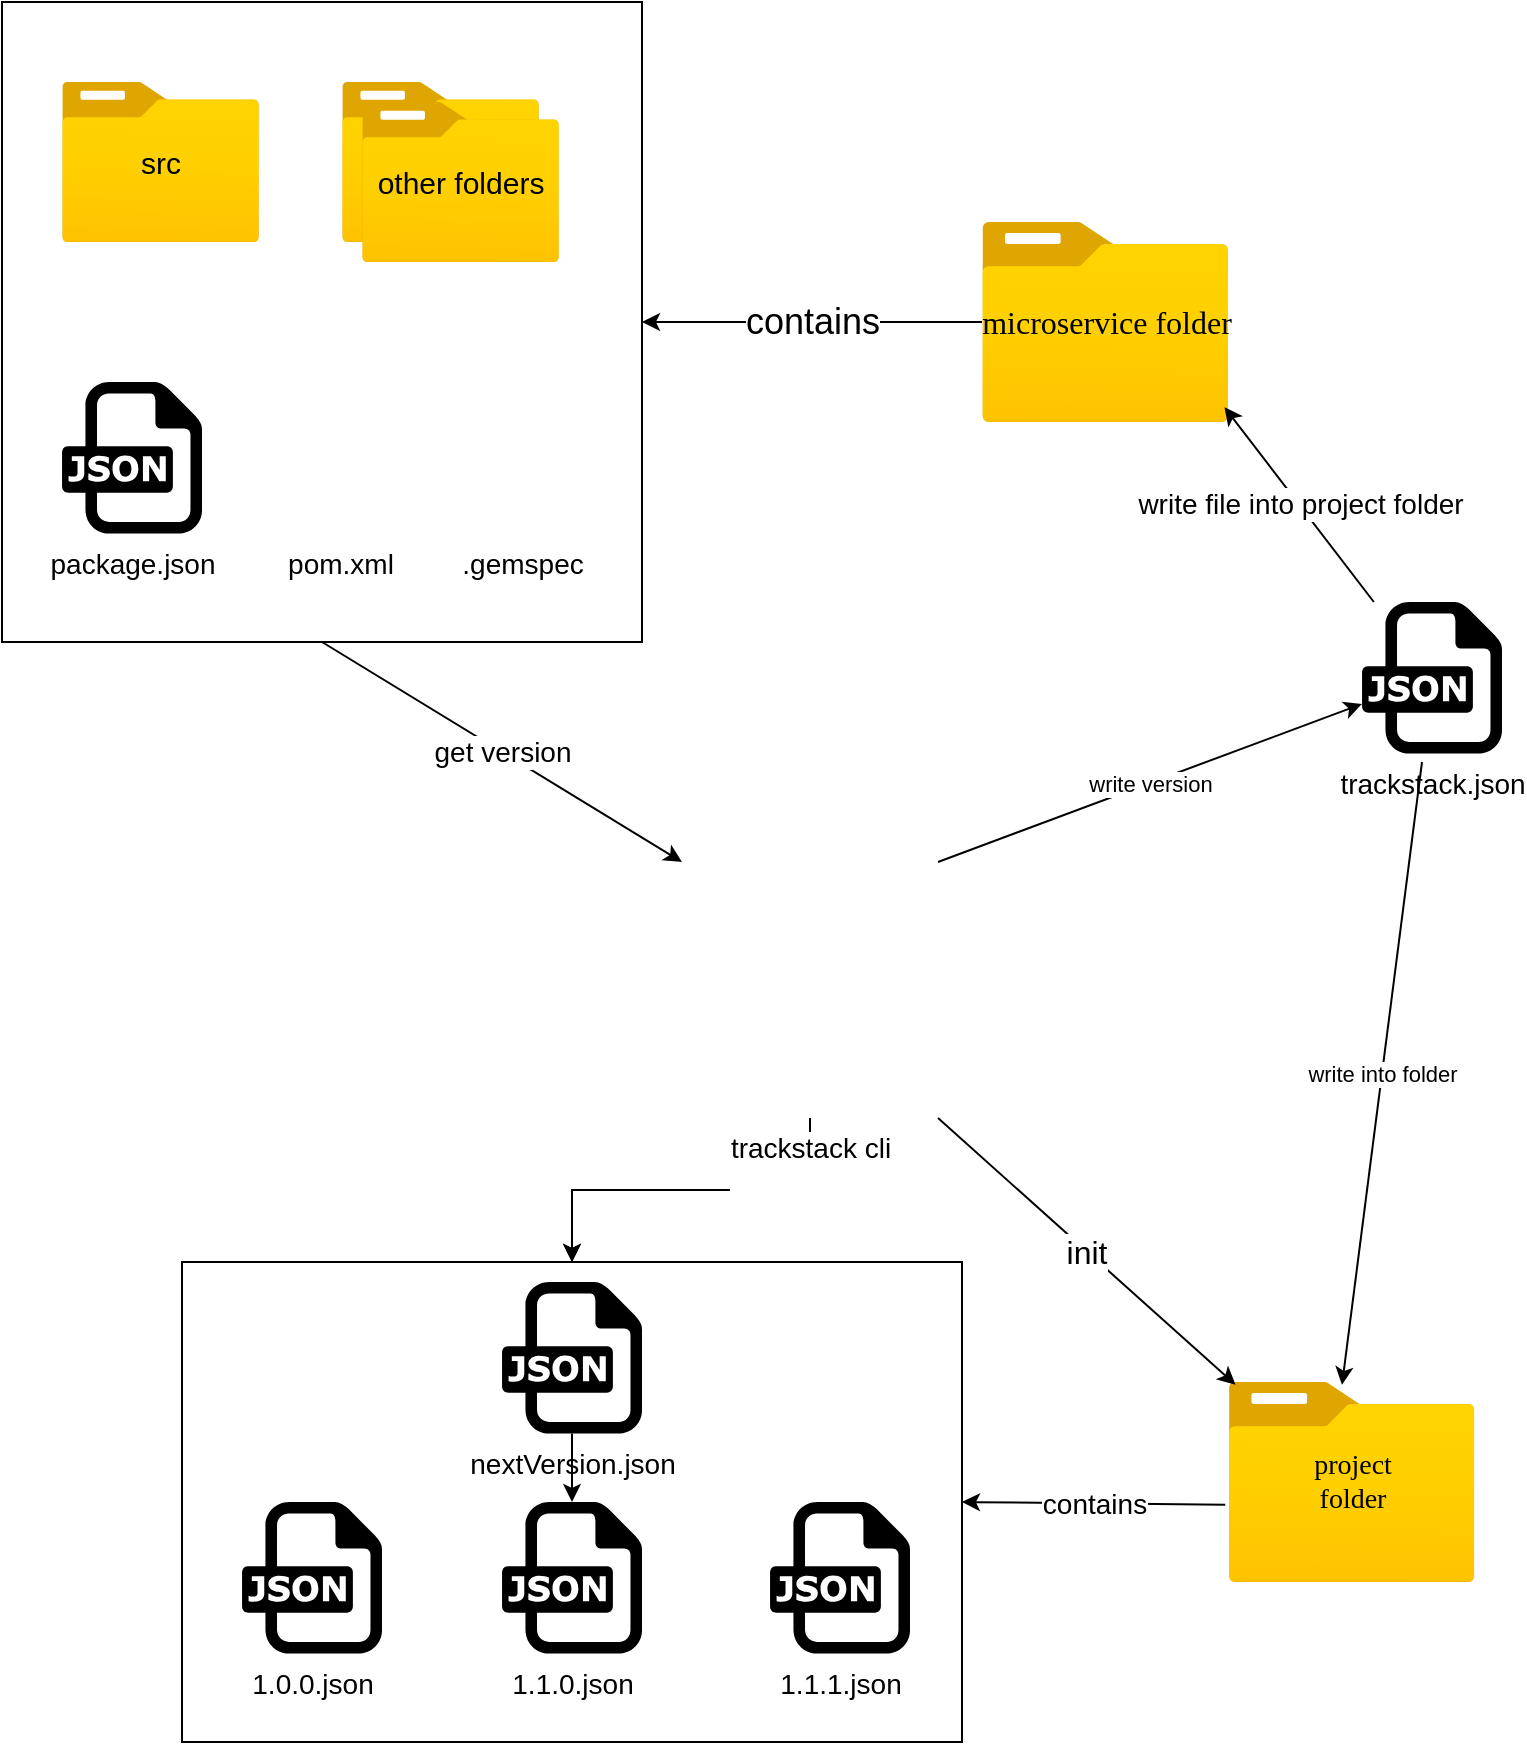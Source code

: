 <mxfile version="24.5.2" type="device">
  <diagram name="‫עמוד-1‬" id="CQrPFYXkgpnJv0QL5zif">
    <mxGraphModel dx="794" dy="447" grid="1" gridSize="10" guides="1" tooltips="1" connect="1" arrows="1" fold="1" page="1" pageScale="1" pageWidth="827" pageHeight="1169" math="0" shadow="0">
      <root>
        <mxCell id="0" />
        <mxCell id="1" parent="0" />
        <mxCell id="LWafYORUtE3vk9QtDNV3-1" value="&lt;font face=&quot;Georgia&quot; style=&quot;font-size: 16px;&quot;&gt;microservice folder&lt;/font&gt;" style="image;aspect=fixed;html=1;points=[];align=center;fontSize=12;image=img/lib/azure2/general/Folder_Blank.svg;labelPosition=center;verticalLabelPosition=middle;verticalAlign=middle;labelBackgroundColor=none;" parent="1" vertex="1">
          <mxGeometry x="520" y="150" width="123.21" height="100" as="geometry" />
        </mxCell>
        <mxCell id="LWafYORUtE3vk9QtDNV3-3" value="" style="rounded=0;whiteSpace=wrap;html=1;" parent="1" vertex="1">
          <mxGeometry x="30" y="40" width="320" height="320" as="geometry" />
        </mxCell>
        <mxCell id="LWafYORUtE3vk9QtDNV3-5" value="&lt;font style=&quot;font-size: 18px;&quot;&gt;contains&lt;/font&gt;" style="endArrow=classic;html=1;rounded=0;entryX=1;entryY=0.5;entryDx=0;entryDy=0;" parent="1" source="LWafYORUtE3vk9QtDNV3-1" target="LWafYORUtE3vk9QtDNV3-3" edge="1">
          <mxGeometry width="50" height="50" relative="1" as="geometry">
            <mxPoint x="380" y="270" as="sourcePoint" />
            <mxPoint x="430" y="220" as="targetPoint" />
          </mxGeometry>
        </mxCell>
        <mxCell id="LWafYORUtE3vk9QtDNV3-6" value="&lt;font style=&quot;font-size: 15px;&quot;&gt;src&lt;/font&gt;" style="image;aspect=fixed;html=1;points=[];align=center;fontSize=12;image=img/lib/azure2/general/Folder_Blank.svg;labelPosition=center;verticalLabelPosition=middle;verticalAlign=middle;labelBackgroundColor=none;" parent="1" vertex="1">
          <mxGeometry x="60" y="80" width="98.57" height="80" as="geometry" />
        </mxCell>
        <mxCell id="LWafYORUtE3vk9QtDNV3-8" value="" style="image;aspect=fixed;html=1;points=[];align=center;fontSize=12;image=img/lib/azure2/general/Folder_Blank.svg;" parent="1" vertex="1">
          <mxGeometry x="200" y="80" width="98.57" height="80" as="geometry" />
        </mxCell>
        <mxCell id="LWafYORUtE3vk9QtDNV3-7" value="&lt;span style=&quot;font-size: 15px;&quot;&gt;other folders&lt;/span&gt;" style="image;aspect=fixed;html=1;points=[];align=center;fontSize=12;image=img/lib/azure2/general/Folder_Blank.svg;labelPosition=center;verticalLabelPosition=middle;verticalAlign=middle;labelBackgroundColor=none;" parent="1" vertex="1">
          <mxGeometry x="210" y="90" width="98.57" height="80" as="geometry" />
        </mxCell>
        <mxCell id="LWafYORUtE3vk9QtDNV3-9" value="&lt;font style=&quot;font-size: 14px;&quot;&gt;package.json&lt;/font&gt;" style="dashed=0;outlineConnect=0;html=1;align=center;labelPosition=center;verticalLabelPosition=bottom;verticalAlign=top;shape=mxgraph.weblogos.json" parent="1" vertex="1">
          <mxGeometry x="60" y="230" width="70" height="75.8" as="geometry" />
        </mxCell>
        <mxCell id="LWafYORUtE3vk9QtDNV3-10" value="&lt;font style=&quot;font-size: 14px;&quot;&gt;pom.xml&lt;/font&gt;" style="shape=image;html=1;verticalAlign=top;verticalLabelPosition=bottom;labelBackgroundColor=#ffffff;imageAspect=0;aspect=fixed;image=https://cdn1.iconfinder.com/data/icons/bootstrap-vol-3/16/filetype-xml-128.png" parent="1" vertex="1">
          <mxGeometry x="158.57" y="225.8" width="80" height="80" as="geometry" />
        </mxCell>
        <mxCell id="LWafYORUtE3vk9QtDNV3-11" value="&lt;font style=&quot;font-size: 14px;&quot;&gt;.gemspec&lt;/font&gt;" style="shape=image;html=1;verticalAlign=top;verticalLabelPosition=bottom;labelBackgroundColor=#ffffff;imageAspect=0;aspect=fixed;image=https://cdn0.iconfinder.com/data/icons/octicons/1024/ruby-128.png" parent="1" vertex="1">
          <mxGeometry x="250" y="225.8" width="80" height="80" as="geometry" />
        </mxCell>
        <mxCell id="LWafYORUtE3vk9QtDNV3-29" value="" style="edgeStyle=orthogonalEdgeStyle;rounded=0;orthogonalLoop=1;jettySize=auto;html=1;" parent="1" source="LWafYORUtE3vk9QtDNV3-12" target="LWafYORUtE3vk9QtDNV3-20" edge="1">
          <mxGeometry relative="1" as="geometry" />
        </mxCell>
        <mxCell id="LWafYORUtE3vk9QtDNV3-30" value="" style="edgeStyle=orthogonalEdgeStyle;rounded=0;orthogonalLoop=1;jettySize=auto;html=1;" parent="1" source="LWafYORUtE3vk9QtDNV3-12" target="LWafYORUtE3vk9QtDNV3-20" edge="1">
          <mxGeometry relative="1" as="geometry" />
        </mxCell>
        <mxCell id="LWafYORUtE3vk9QtDNV3-12" value="&lt;font style=&quot;font-size: 14px;&quot;&gt;trackstack cli&lt;/font&gt;&lt;div&gt;&lt;font style=&quot;font-size: 14px;&quot;&gt;&lt;br&gt;&lt;/font&gt;&lt;/div&gt;" style="shape=image;html=1;verticalAlign=top;verticalLabelPosition=bottom;labelBackgroundColor=#ffffff;imageAspect=0;aspect=fixed;image=https://cdn2.iconfinder.com/data/icons/analytic-investment-and-balanced-scorecard/512/526_game_gamepad_joystick_play_playstation_game_design_development-128.png" parent="1" vertex="1">
          <mxGeometry x="370" y="470" width="128" height="128" as="geometry" />
        </mxCell>
        <mxCell id="LWafYORUtE3vk9QtDNV3-13" value="&lt;font style=&quot;font-size: 14px;&quot;&gt;get version&lt;/font&gt;" style="endArrow=classic;html=1;rounded=0;exitX=0.5;exitY=1;exitDx=0;exitDy=0;entryX=0;entryY=0;entryDx=0;entryDy=0;" parent="1" source="LWafYORUtE3vk9QtDNV3-3" target="LWafYORUtE3vk9QtDNV3-12" edge="1">
          <mxGeometry width="50" height="50" relative="1" as="geometry">
            <mxPoint x="260" y="500" as="sourcePoint" />
            <mxPoint x="310" y="450" as="targetPoint" />
          </mxGeometry>
        </mxCell>
        <mxCell id="LWafYORUtE3vk9QtDNV3-16" value="write version" style="endArrow=classic;html=1;rounded=0;exitX=1;exitY=0;exitDx=0;exitDy=0;" parent="1" source="LWafYORUtE3vk9QtDNV3-12" target="LWafYORUtE3vk9QtDNV3-15" edge="1">
          <mxGeometry width="50" height="50" relative="1" as="geometry">
            <mxPoint x="440" y="350" as="sourcePoint" />
            <mxPoint x="490" y="300" as="targetPoint" />
          </mxGeometry>
        </mxCell>
        <mxCell id="LWafYORUtE3vk9QtDNV3-17" value="&lt;font style=&quot;font-size: 14px;&quot;&gt;write file into project folder&lt;/font&gt;" style="endArrow=classic;html=1;rounded=0;entryX=0.984;entryY=0.926;entryDx=0;entryDy=0;entryPerimeter=0;" parent="1" source="LWafYORUtE3vk9QtDNV3-15" target="LWafYORUtE3vk9QtDNV3-1" edge="1">
          <mxGeometry width="50" height="50" relative="1" as="geometry">
            <mxPoint x="630" y="320" as="sourcePoint" />
            <mxPoint x="680" y="270" as="targetPoint" />
          </mxGeometry>
        </mxCell>
        <mxCell id="LWafYORUtE3vk9QtDNV3-18" value="&lt;div style=&quot;&quot;&gt;&lt;span style=&quot;font-family: Georgia; background-color: initial;&quot;&gt;&lt;font style=&quot;font-size: 14px;&quot;&gt;project&lt;/font&gt;&lt;/span&gt;&lt;/div&gt;&lt;div style=&quot;&quot;&gt;&lt;span style=&quot;font-family: Georgia; background-color: initial;&quot;&gt;&lt;font style=&quot;font-size: 14px;&quot;&gt;folder&lt;/font&gt;&lt;/span&gt;&lt;/div&gt;" style="image;aspect=fixed;html=1;points=[];align=center;fontSize=12;image=img/lib/azure2/general/Folder_Blank.svg;labelPosition=center;verticalLabelPosition=middle;verticalAlign=middle;labelBackgroundColor=none;" parent="1" vertex="1">
          <mxGeometry x="643.21" y="730" width="123.21" height="100" as="geometry" />
        </mxCell>
        <mxCell id="LWafYORUtE3vk9QtDNV3-19" value="write into folder" style="endArrow=classic;html=1;rounded=0;entryX=0.461;entryY=0.014;entryDx=0;entryDy=0;entryPerimeter=0;" parent="1" target="LWafYORUtE3vk9QtDNV3-18" edge="1">
          <mxGeometry width="50" height="50" relative="1" as="geometry">
            <mxPoint x="740" y="420" as="sourcePoint" />
            <mxPoint x="490" y="490" as="targetPoint" />
          </mxGeometry>
        </mxCell>
        <mxCell id="LWafYORUtE3vk9QtDNV3-15" value="&lt;font style=&quot;font-size: 14px;&quot;&gt;trackstack.json&lt;/font&gt;" style="dashed=0;outlineConnect=0;html=1;align=center;labelPosition=center;verticalLabelPosition=bottom;verticalAlign=top;shape=mxgraph.weblogos.json" parent="1" vertex="1">
          <mxGeometry x="710" y="340" width="70" height="75.8" as="geometry" />
        </mxCell>
        <mxCell id="LWafYORUtE3vk9QtDNV3-20" value="" style="rounded=0;whiteSpace=wrap;html=1;" parent="1" vertex="1">
          <mxGeometry x="120" y="670" width="390" height="240" as="geometry" />
        </mxCell>
        <mxCell id="en9-EnoqY9Ez1FSCvXuB-1" value="" style="edgeStyle=orthogonalEdgeStyle;rounded=0;orthogonalLoop=1;jettySize=auto;html=1;" edge="1" parent="1" source="LWafYORUtE3vk9QtDNV3-21" target="LWafYORUtE3vk9QtDNV3-23">
          <mxGeometry relative="1" as="geometry" />
        </mxCell>
        <mxCell id="LWafYORUtE3vk9QtDNV3-21" value="&lt;font style=&quot;font-size: 14px;&quot;&gt;nextVersion.json&lt;/font&gt;" style="dashed=0;outlineConnect=0;html=1;align=center;labelPosition=center;verticalLabelPosition=bottom;verticalAlign=top;shape=mxgraph.weblogos.json" parent="1" vertex="1">
          <mxGeometry x="280" y="680" width="70" height="75.8" as="geometry" />
        </mxCell>
        <mxCell id="LWafYORUtE3vk9QtDNV3-22" value="&lt;font style=&quot;font-size: 14px;&quot;&gt;1.0.0.json&lt;/font&gt;" style="dashed=0;outlineConnect=0;html=1;align=center;labelPosition=center;verticalLabelPosition=bottom;verticalAlign=top;shape=mxgraph.weblogos.json" parent="1" vertex="1">
          <mxGeometry x="150" y="790" width="70" height="75.8" as="geometry" />
        </mxCell>
        <mxCell id="LWafYORUtE3vk9QtDNV3-23" value="&lt;font style=&quot;font-size: 14px;&quot;&gt;1.1.0.json&lt;/font&gt;" style="dashed=0;outlineConnect=0;html=1;align=center;labelPosition=center;verticalLabelPosition=bottom;verticalAlign=top;shape=mxgraph.weblogos.json" parent="1" vertex="1">
          <mxGeometry x="280" y="790" width="70" height="75.8" as="geometry" />
        </mxCell>
        <mxCell id="LWafYORUtE3vk9QtDNV3-24" value="&lt;font style=&quot;font-size: 14px;&quot;&gt;1.1.1.json&lt;/font&gt;" style="dashed=0;outlineConnect=0;html=1;align=center;labelPosition=center;verticalLabelPosition=bottom;verticalAlign=top;shape=mxgraph.weblogos.json" parent="1" vertex="1">
          <mxGeometry x="414" y="790" width="70" height="75.8" as="geometry" />
        </mxCell>
        <mxCell id="LWafYORUtE3vk9QtDNV3-27" value="&lt;font style=&quot;font-size: 14px;&quot;&gt;contains&lt;/font&gt;" style="endArrow=classic;html=1;rounded=0;exitX=-0.013;exitY=0.614;exitDx=0;exitDy=0;exitPerimeter=0;entryX=1;entryY=0.5;entryDx=0;entryDy=0;" parent="1" source="LWafYORUtE3vk9QtDNV3-18" target="LWafYORUtE3vk9QtDNV3-20" edge="1">
          <mxGeometry width="50" height="50" relative="1" as="geometry">
            <mxPoint x="380" y="880" as="sourcePoint" />
            <mxPoint x="430" y="830" as="targetPoint" />
          </mxGeometry>
        </mxCell>
        <mxCell id="LWafYORUtE3vk9QtDNV3-28" value="&lt;font style=&quot;font-size: 16px;&quot;&gt;init&lt;/font&gt;" style="endArrow=classic;html=1;rounded=0;exitX=1;exitY=1;exitDx=0;exitDy=0;entryX=0.029;entryY=0.014;entryDx=0;entryDy=0;entryPerimeter=0;" parent="1" source="LWafYORUtE3vk9QtDNV3-12" target="LWafYORUtE3vk9QtDNV3-18" edge="1">
          <mxGeometry width="50" height="50" relative="1" as="geometry">
            <mxPoint x="520" y="610" as="sourcePoint" />
            <mxPoint x="570" y="560" as="targetPoint" />
          </mxGeometry>
        </mxCell>
      </root>
    </mxGraphModel>
  </diagram>
</mxfile>
